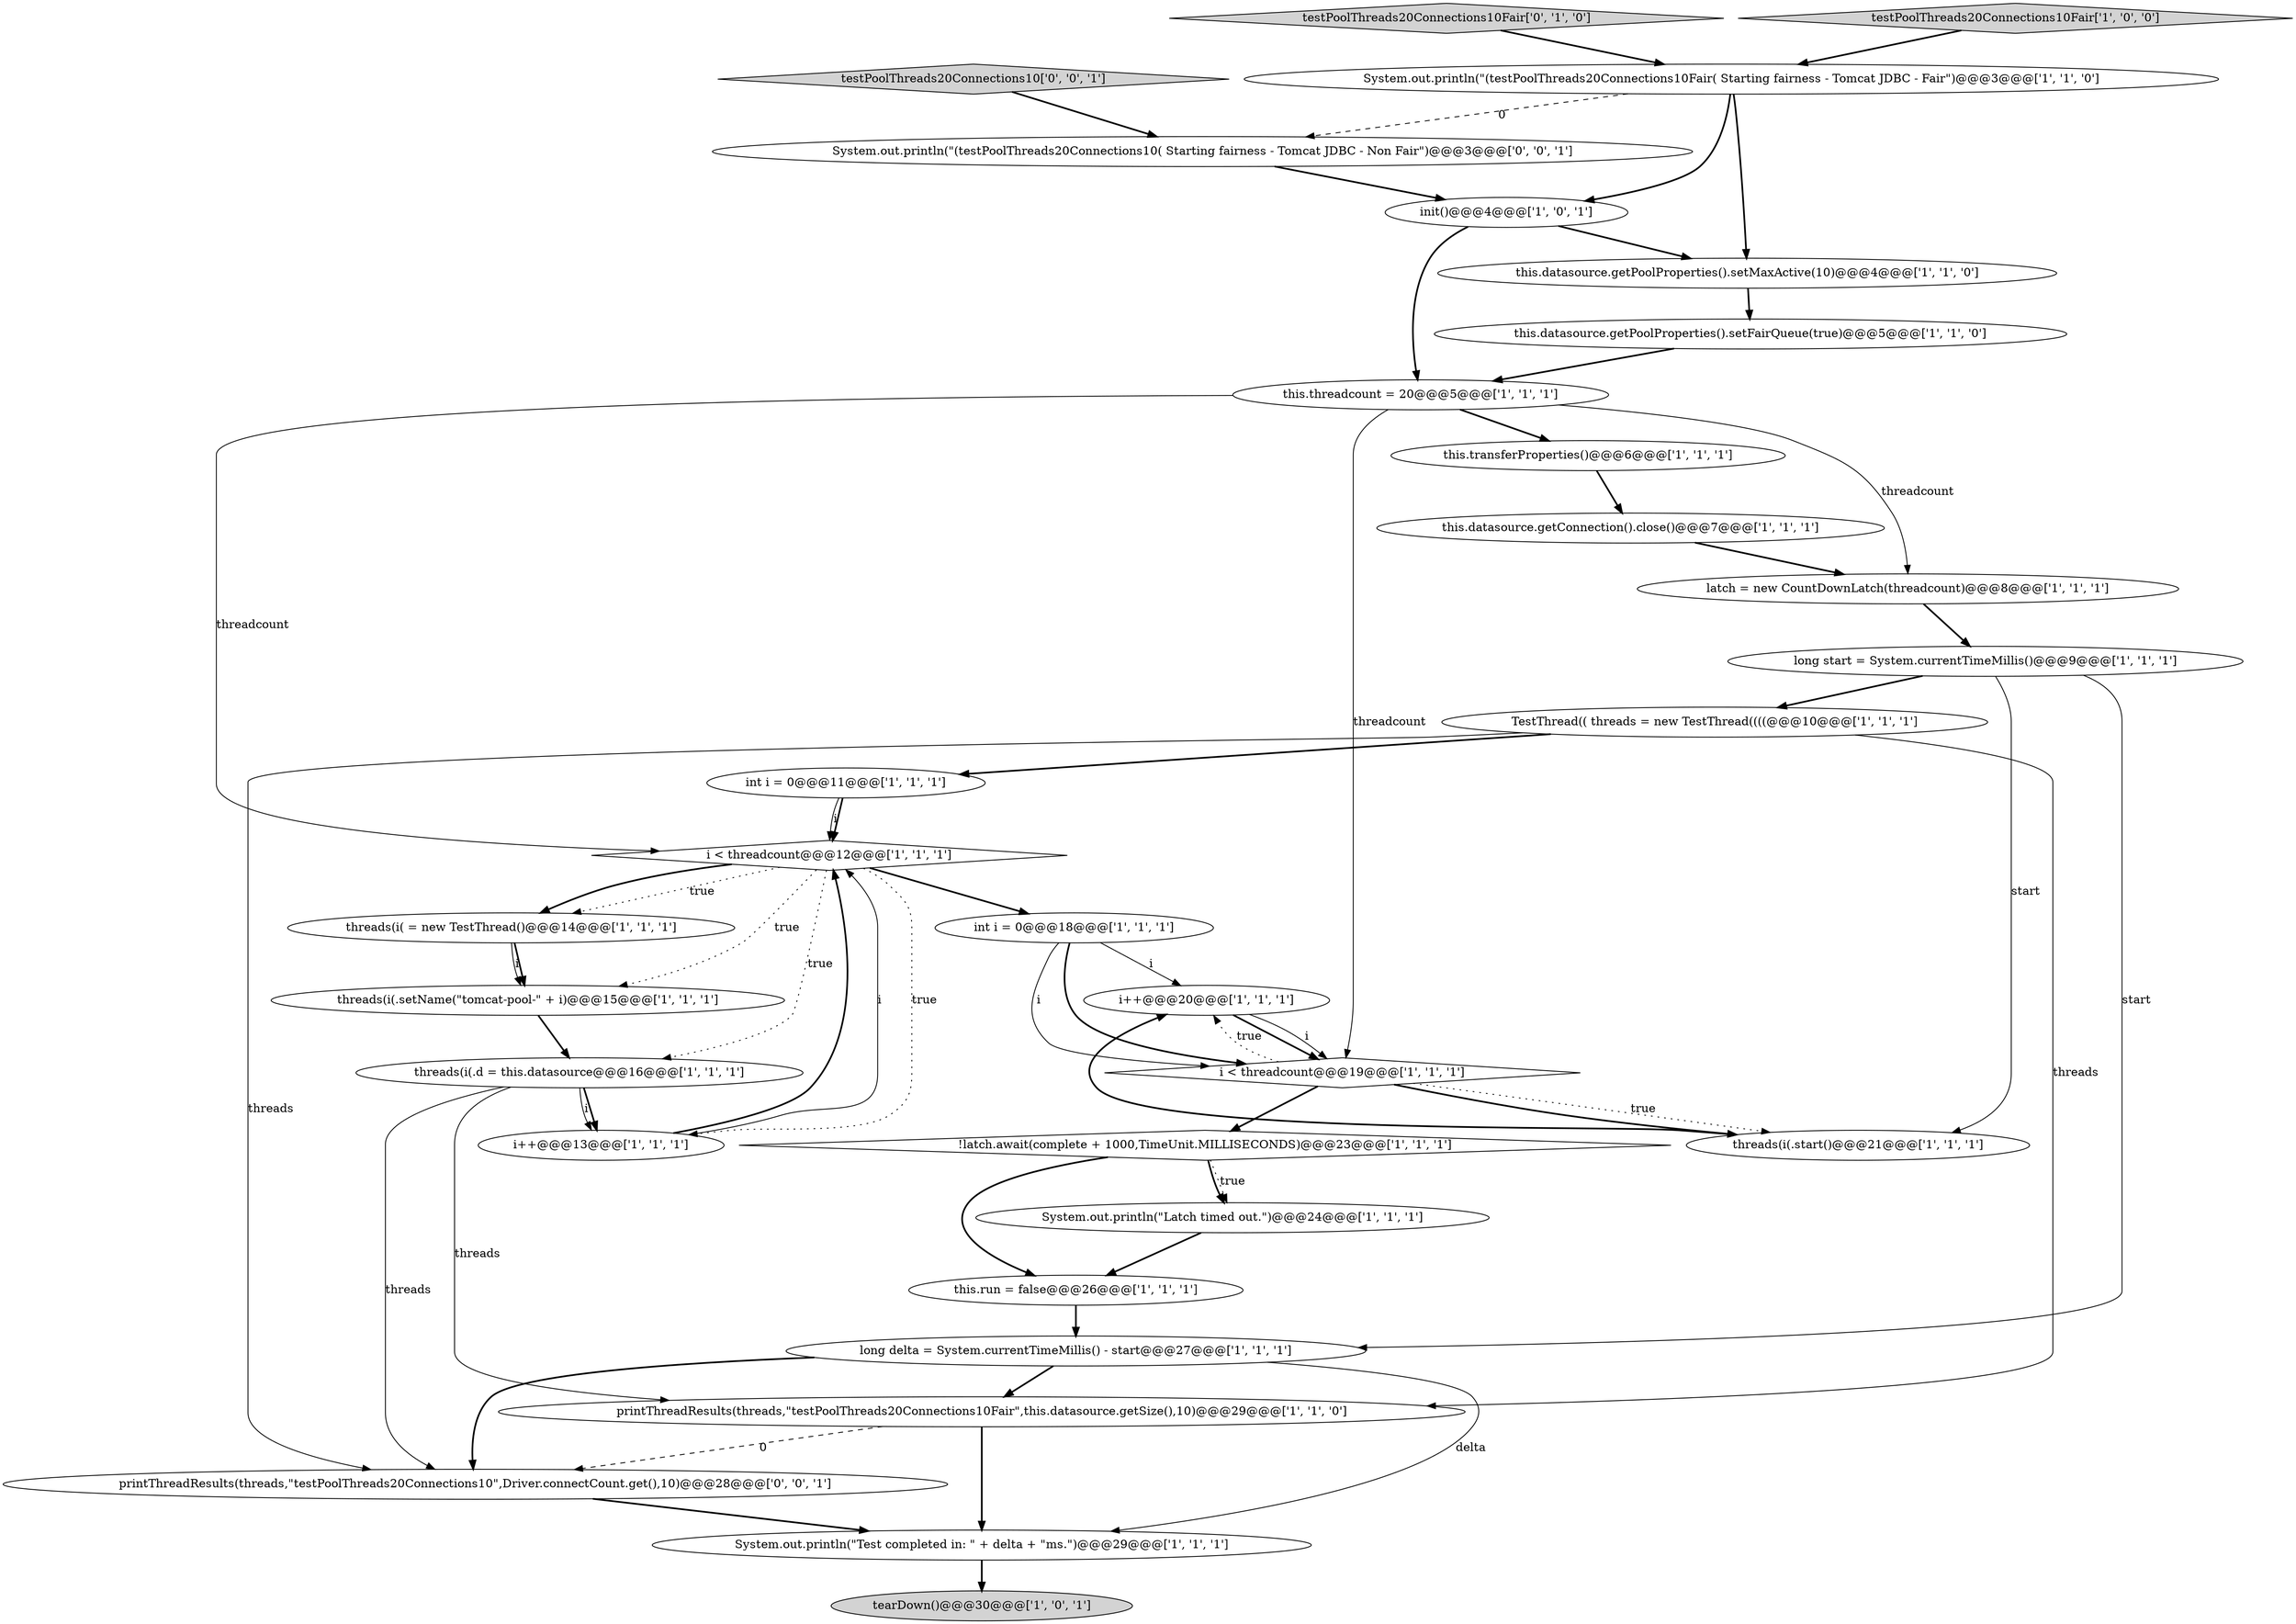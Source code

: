 digraph {
26 [style = filled, label = "!latch.await(complete + 1000,TimeUnit.MILLISECONDS)@@@23@@@['1', '1', '1']", fillcolor = white, shape = diamond image = "AAA0AAABBB1BBB"];
7 [style = filled, label = "this.datasource.getConnection().close()@@@7@@@['1', '1', '1']", fillcolor = white, shape = ellipse image = "AAA0AAABBB1BBB"];
19 [style = filled, label = "TestThread(( threads = new TestThread((((@@@10@@@['1', '1', '1']", fillcolor = white, shape = ellipse image = "AAA0AAABBB1BBB"];
6 [style = filled, label = "i < threadcount@@@12@@@['1', '1', '1']", fillcolor = white, shape = diamond image = "AAA0AAABBB1BBB"];
11 [style = filled, label = "long start = System.currentTimeMillis()@@@9@@@['1', '1', '1']", fillcolor = white, shape = ellipse image = "AAA0AAABBB1BBB"];
15 [style = filled, label = "tearDown()@@@30@@@['1', '0', '1']", fillcolor = lightgray, shape = ellipse image = "AAA0AAABBB1BBB"];
8 [style = filled, label = "latch = new CountDownLatch(threadcount)@@@8@@@['1', '1', '1']", fillcolor = white, shape = ellipse image = "AAA0AAABBB1BBB"];
2 [style = filled, label = "System.out.println(\"Latch timed out.\")@@@24@@@['1', '1', '1']", fillcolor = white, shape = ellipse image = "AAA0AAABBB1BBB"];
10 [style = filled, label = "System.out.println(\"(testPoolThreads20Connections10Fair( Starting fairness - Tomcat JDBC - Fair\")@@@3@@@['1', '1', '0']", fillcolor = white, shape = ellipse image = "AAA0AAABBB1BBB"];
28 [style = filled, label = "testPoolThreads20Connections10Fair['0', '1', '0']", fillcolor = lightgray, shape = diamond image = "AAA0AAABBB2BBB"];
20 [style = filled, label = "i++@@@13@@@['1', '1', '1']", fillcolor = white, shape = ellipse image = "AAA0AAABBB1BBB"];
29 [style = filled, label = "System.out.println(\"(testPoolThreads20Connections10( Starting fairness - Tomcat JDBC - Non Fair\")@@@3@@@['0', '0', '1']", fillcolor = white, shape = ellipse image = "AAA0AAABBB3BBB"];
0 [style = filled, label = "init()@@@4@@@['1', '0', '1']", fillcolor = white, shape = ellipse image = "AAA0AAABBB1BBB"];
13 [style = filled, label = "threads(i(.d = this.datasource@@@16@@@['1', '1', '1']", fillcolor = white, shape = ellipse image = "AAA0AAABBB1BBB"];
23 [style = filled, label = "int i = 0@@@11@@@['1', '1', '1']", fillcolor = white, shape = ellipse image = "AAA0AAABBB1BBB"];
9 [style = filled, label = "long delta = System.currentTimeMillis() - start@@@27@@@['1', '1', '1']", fillcolor = white, shape = ellipse image = "AAA0AAABBB1BBB"];
3 [style = filled, label = "threads(i( = new TestThread()@@@14@@@['1', '1', '1']", fillcolor = white, shape = ellipse image = "AAA0AAABBB1BBB"];
5 [style = filled, label = "i++@@@20@@@['1', '1', '1']", fillcolor = white, shape = ellipse image = "AAA0AAABBB1BBB"];
16 [style = filled, label = "this.datasource.getPoolProperties().setMaxActive(10)@@@4@@@['1', '1', '0']", fillcolor = white, shape = ellipse image = "AAA0AAABBB1BBB"];
17 [style = filled, label = "i < threadcount@@@19@@@['1', '1', '1']", fillcolor = white, shape = diamond image = "AAA0AAABBB1BBB"];
18 [style = filled, label = "System.out.println(\"Test completed in: \" + delta + \"ms.\")@@@29@@@['1', '1', '1']", fillcolor = white, shape = ellipse image = "AAA0AAABBB1BBB"];
30 [style = filled, label = "testPoolThreads20Connections10['0', '0', '1']", fillcolor = lightgray, shape = diamond image = "AAA0AAABBB3BBB"];
12 [style = filled, label = "this.transferProperties()@@@6@@@['1', '1', '1']", fillcolor = white, shape = ellipse image = "AAA0AAABBB1BBB"];
21 [style = filled, label = "threads(i(.setName(\"tomcat-pool-\" + i)@@@15@@@['1', '1', '1']", fillcolor = white, shape = ellipse image = "AAA0AAABBB1BBB"];
22 [style = filled, label = "this.threadcount = 20@@@5@@@['1', '1', '1']", fillcolor = white, shape = ellipse image = "AAA0AAABBB1BBB"];
25 [style = filled, label = "printThreadResults(threads,\"testPoolThreads20Connections10Fair\",this.datasource.getSize(),10)@@@29@@@['1', '1', '0']", fillcolor = white, shape = ellipse image = "AAA0AAABBB1BBB"];
27 [style = filled, label = "this.run = false@@@26@@@['1', '1', '1']", fillcolor = white, shape = ellipse image = "AAA0AAABBB1BBB"];
4 [style = filled, label = "testPoolThreads20Connections10Fair['1', '0', '0']", fillcolor = lightgray, shape = diamond image = "AAA0AAABBB1BBB"];
24 [style = filled, label = "int i = 0@@@18@@@['1', '1', '1']", fillcolor = white, shape = ellipse image = "AAA0AAABBB1BBB"];
14 [style = filled, label = "threads(i(.start()@@@21@@@['1', '1', '1']", fillcolor = white, shape = ellipse image = "AAA0AAABBB1BBB"];
31 [style = filled, label = "printThreadResults(threads,\"testPoolThreads20Connections10\",Driver.connectCount.get(),10)@@@28@@@['0', '0', '1']", fillcolor = white, shape = ellipse image = "AAA0AAABBB3BBB"];
1 [style = filled, label = "this.datasource.getPoolProperties().setFairQueue(true)@@@5@@@['1', '1', '0']", fillcolor = white, shape = ellipse image = "AAA0AAABBB1BBB"];
4->10 [style = bold, label=""];
6->3 [style = bold, label=""];
0->16 [style = bold, label=""];
22->8 [style = solid, label="threadcount"];
17->26 [style = bold, label=""];
23->6 [style = solid, label="i"];
28->10 [style = bold, label=""];
11->9 [style = solid, label="start"];
13->20 [style = solid, label="i"];
26->2 [style = dotted, label="true"];
9->31 [style = bold, label=""];
9->18 [style = solid, label="delta"];
6->13 [style = dotted, label="true"];
27->9 [style = bold, label=""];
18->15 [style = bold, label=""];
25->18 [style = bold, label=""];
29->0 [style = bold, label=""];
17->14 [style = dotted, label="true"];
24->5 [style = solid, label="i"];
31->18 [style = bold, label=""];
6->24 [style = bold, label=""];
3->21 [style = solid, label="i"];
13->25 [style = solid, label="threads"];
20->6 [style = bold, label=""];
22->6 [style = solid, label="threadcount"];
19->31 [style = solid, label="threads"];
11->19 [style = bold, label=""];
10->29 [style = dashed, label="0"];
7->8 [style = bold, label=""];
5->17 [style = bold, label=""];
30->29 [style = bold, label=""];
12->7 [style = bold, label=""];
11->14 [style = solid, label="start"];
6->20 [style = dotted, label="true"];
5->17 [style = solid, label="i"];
1->22 [style = bold, label=""];
26->2 [style = bold, label=""];
26->27 [style = bold, label=""];
10->16 [style = bold, label=""];
19->25 [style = solid, label="threads"];
16->1 [style = bold, label=""];
13->31 [style = solid, label="threads"];
17->14 [style = bold, label=""];
24->17 [style = solid, label="i"];
22->12 [style = bold, label=""];
19->23 [style = bold, label=""];
23->6 [style = bold, label=""];
9->25 [style = bold, label=""];
10->0 [style = bold, label=""];
0->22 [style = bold, label=""];
24->17 [style = bold, label=""];
22->17 [style = solid, label="threadcount"];
25->31 [style = dashed, label="0"];
2->27 [style = bold, label=""];
3->21 [style = bold, label=""];
17->5 [style = dotted, label="true"];
6->21 [style = dotted, label="true"];
6->3 [style = dotted, label="true"];
8->11 [style = bold, label=""];
20->6 [style = solid, label="i"];
21->13 [style = bold, label=""];
14->5 [style = bold, label=""];
13->20 [style = bold, label=""];
}
